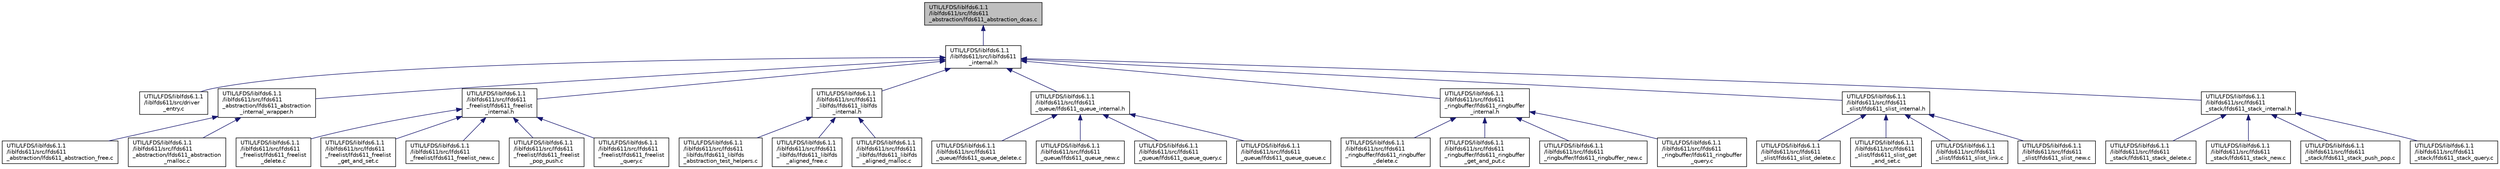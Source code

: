 digraph "UTIL/LFDS/liblfds6.1.1/liblfds611/src/lfds611_abstraction/lfds611_abstraction_dcas.c"
{
 // LATEX_PDF_SIZE
  edge [fontname="Helvetica",fontsize="10",labelfontname="Helvetica",labelfontsize="10"];
  node [fontname="Helvetica",fontsize="10",shape=record];
  Node1 [label="UTIL/LFDS/liblfds6.1.1\l/liblfds611/src/lfds611\l_abstraction/lfds611_abstraction_dcas.c",height=0.2,width=0.4,color="black", fillcolor="grey75", style="filled", fontcolor="black",tooltip=" "];
  Node1 -> Node2 [dir="back",color="midnightblue",fontsize="10",style="solid",fontname="Helvetica"];
  Node2 [label="UTIL/LFDS/liblfds6.1.1\l/liblfds611/src/liblfds611\l_internal.h",height=0.2,width=0.4,color="black", fillcolor="white", style="filled",URL="$liblfds611__internal_8h.html",tooltip=" "];
  Node2 -> Node3 [dir="back",color="midnightblue",fontsize="10",style="solid",fontname="Helvetica"];
  Node3 [label="UTIL/LFDS/liblfds6.1.1\l/liblfds611/src/driver\l_entry.c",height=0.2,width=0.4,color="black", fillcolor="white", style="filled",URL="$liblfds6_81_81_2liblfds611_2src_2driver__entry_8c.html",tooltip=" "];
  Node2 -> Node4 [dir="back",color="midnightblue",fontsize="10",style="solid",fontname="Helvetica"];
  Node4 [label="UTIL/LFDS/liblfds6.1.1\l/liblfds611/src/lfds611\l_abstraction/lfds611_abstraction\l_internal_wrapper.h",height=0.2,width=0.4,color="black", fillcolor="white", style="filled",URL="$lfds611__abstraction__internal__wrapper_8h.html",tooltip=" "];
  Node4 -> Node5 [dir="back",color="midnightblue",fontsize="10",style="solid",fontname="Helvetica"];
  Node5 [label="UTIL/LFDS/liblfds6.1.1\l/liblfds611/src/lfds611\l_abstraction/lfds611_abstraction_free.c",height=0.2,width=0.4,color="black", fillcolor="white", style="filled",URL="$lfds611__abstraction__free_8c.html",tooltip=" "];
  Node4 -> Node6 [dir="back",color="midnightblue",fontsize="10",style="solid",fontname="Helvetica"];
  Node6 [label="UTIL/LFDS/liblfds6.1.1\l/liblfds611/src/lfds611\l_abstraction/lfds611_abstraction\l_malloc.c",height=0.2,width=0.4,color="black", fillcolor="white", style="filled",URL="$lfds611__abstraction__malloc_8c.html",tooltip=" "];
  Node2 -> Node7 [dir="back",color="midnightblue",fontsize="10",style="solid",fontname="Helvetica"];
  Node7 [label="UTIL/LFDS/liblfds6.1.1\l/liblfds611/src/lfds611\l_freelist/lfds611_freelist\l_internal.h",height=0.2,width=0.4,color="black", fillcolor="white", style="filled",URL="$lfds611__freelist__internal_8h.html",tooltip=" "];
  Node7 -> Node8 [dir="back",color="midnightblue",fontsize="10",style="solid",fontname="Helvetica"];
  Node8 [label="UTIL/LFDS/liblfds6.1.1\l/liblfds611/src/lfds611\l_freelist/lfds611_freelist\l_delete.c",height=0.2,width=0.4,color="black", fillcolor="white", style="filled",URL="$lfds611__freelist__delete_8c.html",tooltip=" "];
  Node7 -> Node9 [dir="back",color="midnightblue",fontsize="10",style="solid",fontname="Helvetica"];
  Node9 [label="UTIL/LFDS/liblfds6.1.1\l/liblfds611/src/lfds611\l_freelist/lfds611_freelist\l_get_and_set.c",height=0.2,width=0.4,color="black", fillcolor="white", style="filled",URL="$lfds611__freelist__get__and__set_8c.html",tooltip=" "];
  Node7 -> Node10 [dir="back",color="midnightblue",fontsize="10",style="solid",fontname="Helvetica"];
  Node10 [label="UTIL/LFDS/liblfds6.1.1\l/liblfds611/src/lfds611\l_freelist/lfds611_freelist_new.c",height=0.2,width=0.4,color="black", fillcolor="white", style="filled",URL="$lfds611__freelist__new_8c.html",tooltip=" "];
  Node7 -> Node11 [dir="back",color="midnightblue",fontsize="10",style="solid",fontname="Helvetica"];
  Node11 [label="UTIL/LFDS/liblfds6.1.1\l/liblfds611/src/lfds611\l_freelist/lfds611_freelist\l_pop_push.c",height=0.2,width=0.4,color="black", fillcolor="white", style="filled",URL="$lfds611__freelist__pop__push_8c.html",tooltip=" "];
  Node7 -> Node12 [dir="back",color="midnightblue",fontsize="10",style="solid",fontname="Helvetica"];
  Node12 [label="UTIL/LFDS/liblfds6.1.1\l/liblfds611/src/lfds611\l_freelist/lfds611_freelist\l_query.c",height=0.2,width=0.4,color="black", fillcolor="white", style="filled",URL="$lfds611__freelist__query_8c.html",tooltip=" "];
  Node2 -> Node13 [dir="back",color="midnightblue",fontsize="10",style="solid",fontname="Helvetica"];
  Node13 [label="UTIL/LFDS/liblfds6.1.1\l/liblfds611/src/lfds611\l_liblfds/lfds611_liblfds\l_internal.h",height=0.2,width=0.4,color="black", fillcolor="white", style="filled",URL="$lfds611__liblfds__internal_8h.html",tooltip=" "];
  Node13 -> Node14 [dir="back",color="midnightblue",fontsize="10",style="solid",fontname="Helvetica"];
  Node14 [label="UTIL/LFDS/liblfds6.1.1\l/liblfds611/src/lfds611\l_liblfds/lfds611_liblfds\l_abstraction_test_helpers.c",height=0.2,width=0.4,color="black", fillcolor="white", style="filled",URL="$lfds611__liblfds__abstraction__test__helpers_8c.html",tooltip=" "];
  Node13 -> Node15 [dir="back",color="midnightblue",fontsize="10",style="solid",fontname="Helvetica"];
  Node15 [label="UTIL/LFDS/liblfds6.1.1\l/liblfds611/src/lfds611\l_liblfds/lfds611_liblfds\l_aligned_free.c",height=0.2,width=0.4,color="black", fillcolor="white", style="filled",URL="$lfds611__liblfds__aligned__free_8c.html",tooltip=" "];
  Node13 -> Node16 [dir="back",color="midnightblue",fontsize="10",style="solid",fontname="Helvetica"];
  Node16 [label="UTIL/LFDS/liblfds6.1.1\l/liblfds611/src/lfds611\l_liblfds/lfds611_liblfds\l_aligned_malloc.c",height=0.2,width=0.4,color="black", fillcolor="white", style="filled",URL="$lfds611__liblfds__aligned__malloc_8c.html",tooltip=" "];
  Node2 -> Node17 [dir="back",color="midnightblue",fontsize="10",style="solid",fontname="Helvetica"];
  Node17 [label="UTIL/LFDS/liblfds6.1.1\l/liblfds611/src/lfds611\l_queue/lfds611_queue_internal.h",height=0.2,width=0.4,color="black", fillcolor="white", style="filled",URL="$lfds611__queue__internal_8h.html",tooltip=" "];
  Node17 -> Node18 [dir="back",color="midnightblue",fontsize="10",style="solid",fontname="Helvetica"];
  Node18 [label="UTIL/LFDS/liblfds6.1.1\l/liblfds611/src/lfds611\l_queue/lfds611_queue_delete.c",height=0.2,width=0.4,color="black", fillcolor="white", style="filled",URL="$lfds611__queue__delete_8c.html",tooltip=" "];
  Node17 -> Node19 [dir="back",color="midnightblue",fontsize="10",style="solid",fontname="Helvetica"];
  Node19 [label="UTIL/LFDS/liblfds6.1.1\l/liblfds611/src/lfds611\l_queue/lfds611_queue_new.c",height=0.2,width=0.4,color="black", fillcolor="white", style="filled",URL="$lfds611__queue__new_8c.html",tooltip=" "];
  Node17 -> Node20 [dir="back",color="midnightblue",fontsize="10",style="solid",fontname="Helvetica"];
  Node20 [label="UTIL/LFDS/liblfds6.1.1\l/liblfds611/src/lfds611\l_queue/lfds611_queue_query.c",height=0.2,width=0.4,color="black", fillcolor="white", style="filled",URL="$lfds611__queue__query_8c.html",tooltip=" "];
  Node17 -> Node21 [dir="back",color="midnightblue",fontsize="10",style="solid",fontname="Helvetica"];
  Node21 [label="UTIL/LFDS/liblfds6.1.1\l/liblfds611/src/lfds611\l_queue/lfds611_queue_queue.c",height=0.2,width=0.4,color="black", fillcolor="white", style="filled",URL="$lfds611__queue__queue_8c.html",tooltip=" "];
  Node2 -> Node22 [dir="back",color="midnightblue",fontsize="10",style="solid",fontname="Helvetica"];
  Node22 [label="UTIL/LFDS/liblfds6.1.1\l/liblfds611/src/lfds611\l_ringbuffer/lfds611_ringbuffer\l_internal.h",height=0.2,width=0.4,color="black", fillcolor="white", style="filled",URL="$lfds611__ringbuffer__internal_8h.html",tooltip=" "];
  Node22 -> Node23 [dir="back",color="midnightblue",fontsize="10",style="solid",fontname="Helvetica"];
  Node23 [label="UTIL/LFDS/liblfds6.1.1\l/liblfds611/src/lfds611\l_ringbuffer/lfds611_ringbuffer\l_delete.c",height=0.2,width=0.4,color="black", fillcolor="white", style="filled",URL="$lfds611__ringbuffer__delete_8c.html",tooltip=" "];
  Node22 -> Node24 [dir="back",color="midnightblue",fontsize="10",style="solid",fontname="Helvetica"];
  Node24 [label="UTIL/LFDS/liblfds6.1.1\l/liblfds611/src/lfds611\l_ringbuffer/lfds611_ringbuffer\l_get_and_put.c",height=0.2,width=0.4,color="black", fillcolor="white", style="filled",URL="$lfds611__ringbuffer__get__and__put_8c.html",tooltip=" "];
  Node22 -> Node25 [dir="back",color="midnightblue",fontsize="10",style="solid",fontname="Helvetica"];
  Node25 [label="UTIL/LFDS/liblfds6.1.1\l/liblfds611/src/lfds611\l_ringbuffer/lfds611_ringbuffer_new.c",height=0.2,width=0.4,color="black", fillcolor="white", style="filled",URL="$lfds611__ringbuffer__new_8c.html",tooltip=" "];
  Node22 -> Node26 [dir="back",color="midnightblue",fontsize="10",style="solid",fontname="Helvetica"];
  Node26 [label="UTIL/LFDS/liblfds6.1.1\l/liblfds611/src/lfds611\l_ringbuffer/lfds611_ringbuffer\l_query.c",height=0.2,width=0.4,color="black", fillcolor="white", style="filled",URL="$lfds611__ringbuffer__query_8c.html",tooltip=" "];
  Node2 -> Node27 [dir="back",color="midnightblue",fontsize="10",style="solid",fontname="Helvetica"];
  Node27 [label="UTIL/LFDS/liblfds6.1.1\l/liblfds611/src/lfds611\l_slist/lfds611_slist_internal.h",height=0.2,width=0.4,color="black", fillcolor="white", style="filled",URL="$lfds611__slist__internal_8h.html",tooltip=" "];
  Node27 -> Node28 [dir="back",color="midnightblue",fontsize="10",style="solid",fontname="Helvetica"];
  Node28 [label="UTIL/LFDS/liblfds6.1.1\l/liblfds611/src/lfds611\l_slist/lfds611_slist_delete.c",height=0.2,width=0.4,color="black", fillcolor="white", style="filled",URL="$lfds611__slist__delete_8c.html",tooltip=" "];
  Node27 -> Node29 [dir="back",color="midnightblue",fontsize="10",style="solid",fontname="Helvetica"];
  Node29 [label="UTIL/LFDS/liblfds6.1.1\l/liblfds611/src/lfds611\l_slist/lfds611_slist_get\l_and_set.c",height=0.2,width=0.4,color="black", fillcolor="white", style="filled",URL="$lfds611__slist__get__and__set_8c.html",tooltip=" "];
  Node27 -> Node30 [dir="back",color="midnightblue",fontsize="10",style="solid",fontname="Helvetica"];
  Node30 [label="UTIL/LFDS/liblfds6.1.1\l/liblfds611/src/lfds611\l_slist/lfds611_slist_link.c",height=0.2,width=0.4,color="black", fillcolor="white", style="filled",URL="$lfds611__slist__link_8c.html",tooltip=" "];
  Node27 -> Node31 [dir="back",color="midnightblue",fontsize="10",style="solid",fontname="Helvetica"];
  Node31 [label="UTIL/LFDS/liblfds6.1.1\l/liblfds611/src/lfds611\l_slist/lfds611_slist_new.c",height=0.2,width=0.4,color="black", fillcolor="white", style="filled",URL="$lfds611__slist__new_8c.html",tooltip=" "];
  Node2 -> Node32 [dir="back",color="midnightblue",fontsize="10",style="solid",fontname="Helvetica"];
  Node32 [label="UTIL/LFDS/liblfds6.1.1\l/liblfds611/src/lfds611\l_stack/lfds611_stack_internal.h",height=0.2,width=0.4,color="black", fillcolor="white", style="filled",URL="$lfds611__stack__internal_8h.html",tooltip=" "];
  Node32 -> Node33 [dir="back",color="midnightblue",fontsize="10",style="solid",fontname="Helvetica"];
  Node33 [label="UTIL/LFDS/liblfds6.1.1\l/liblfds611/src/lfds611\l_stack/lfds611_stack_delete.c",height=0.2,width=0.4,color="black", fillcolor="white", style="filled",URL="$lfds611__stack__delete_8c.html",tooltip=" "];
  Node32 -> Node34 [dir="back",color="midnightblue",fontsize="10",style="solid",fontname="Helvetica"];
  Node34 [label="UTIL/LFDS/liblfds6.1.1\l/liblfds611/src/lfds611\l_stack/lfds611_stack_new.c",height=0.2,width=0.4,color="black", fillcolor="white", style="filled",URL="$lfds611__stack__new_8c.html",tooltip=" "];
  Node32 -> Node35 [dir="back",color="midnightblue",fontsize="10",style="solid",fontname="Helvetica"];
  Node35 [label="UTIL/LFDS/liblfds6.1.1\l/liblfds611/src/lfds611\l_stack/lfds611_stack_push_pop.c",height=0.2,width=0.4,color="black", fillcolor="white", style="filled",URL="$lfds611__stack__push__pop_8c.html",tooltip=" "];
  Node32 -> Node36 [dir="back",color="midnightblue",fontsize="10",style="solid",fontname="Helvetica"];
  Node36 [label="UTIL/LFDS/liblfds6.1.1\l/liblfds611/src/lfds611\l_stack/lfds611_stack_query.c",height=0.2,width=0.4,color="black", fillcolor="white", style="filled",URL="$lfds611__stack__query_8c.html",tooltip=" "];
}
